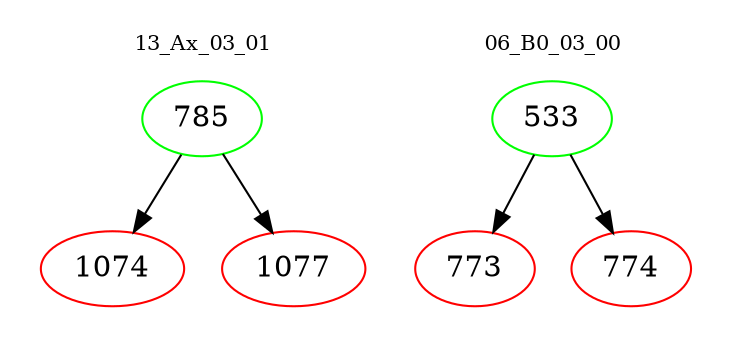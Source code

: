 digraph{
subgraph cluster_0 {
color = white
label = "13_Ax_03_01";
fontsize=10;
T0_785 [label="785", color="green"]
T0_785 -> T0_1074 [color="black"]
T0_1074 [label="1074", color="red"]
T0_785 -> T0_1077 [color="black"]
T0_1077 [label="1077", color="red"]
}
subgraph cluster_1 {
color = white
label = "06_B0_03_00";
fontsize=10;
T1_533 [label="533", color="green"]
T1_533 -> T1_773 [color="black"]
T1_773 [label="773", color="red"]
T1_533 -> T1_774 [color="black"]
T1_774 [label="774", color="red"]
}
}
